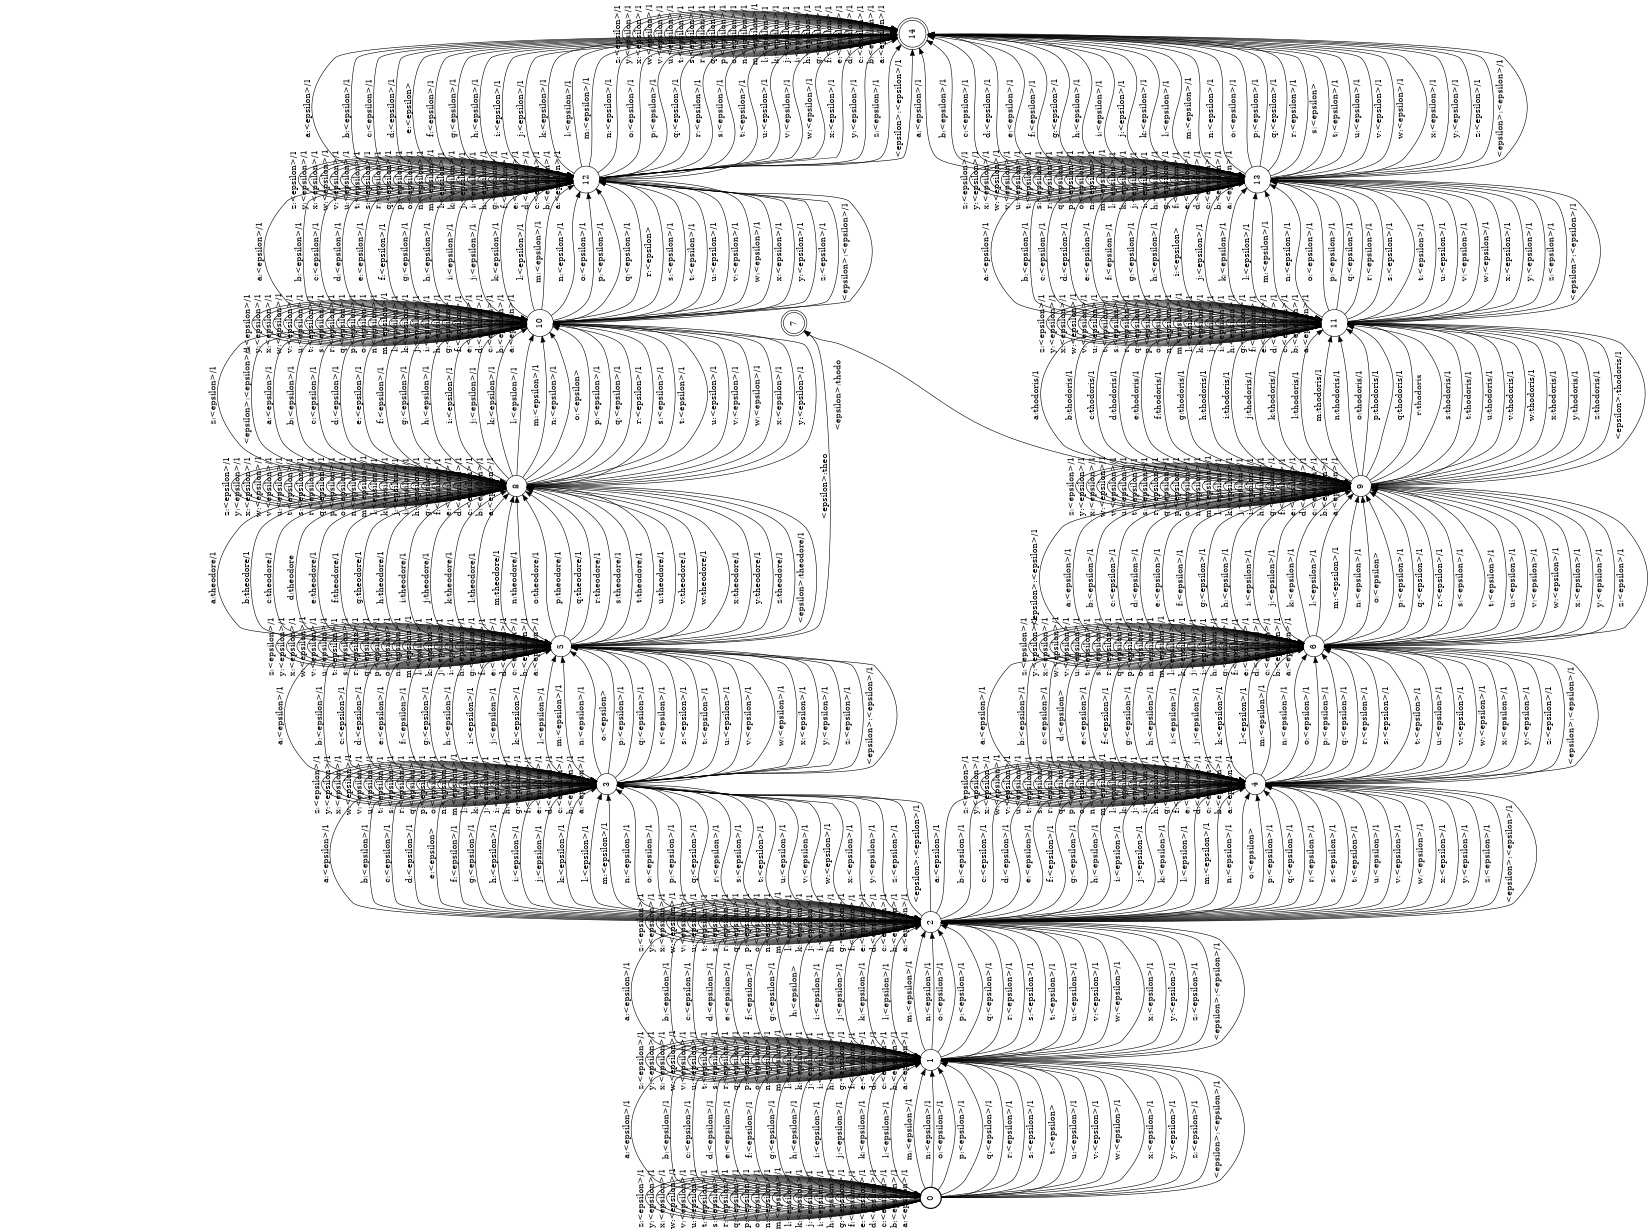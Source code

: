 digraph FST {
rankdir = LR;
size = "8.5,11";
label = "";
center = 1;
orientation = Landscape;
ranksep = "0.4";
nodesep = "0.25";
0 [label = "0", shape = circle, style = bold, fontsize = 14]
	0 -> 1 [label = "a:<epsilon>/1", fontsize = 14];
	0 -> 1 [label = "b:<epsilon>/1", fontsize = 14];
	0 -> 1 [label = "c:<epsilon>/1", fontsize = 14];
	0 -> 1 [label = "d:<epsilon>/1", fontsize = 14];
	0 -> 1 [label = "e:<epsilon>/1", fontsize = 14];
	0 -> 1 [label = "f:<epsilon>/1", fontsize = 14];
	0 -> 1 [label = "g:<epsilon>/1", fontsize = 14];
	0 -> 1 [label = "h:<epsilon>/1", fontsize = 14];
	0 -> 1 [label = "i:<epsilon>/1", fontsize = 14];
	0 -> 1 [label = "j:<epsilon>/1", fontsize = 14];
	0 -> 1 [label = "k:<epsilon>/1", fontsize = 14];
	0 -> 1 [label = "l:<epsilon>/1", fontsize = 14];
	0 -> 1 [label = "m:<epsilon>/1", fontsize = 14];
	0 -> 1 [label = "n:<epsilon>/1", fontsize = 14];
	0 -> 1 [label = "o:<epsilon>/1", fontsize = 14];
	0 -> 1 [label = "p:<epsilon>/1", fontsize = 14];
	0 -> 1 [label = "q:<epsilon>/1", fontsize = 14];
	0 -> 1 [label = "r:<epsilon>/1", fontsize = 14];
	0 -> 1 [label = "s:<epsilon>/1", fontsize = 14];
	0 -> 1 [label = "t:<epsilon>", fontsize = 14];
	0 -> 1 [label = "u:<epsilon>/1", fontsize = 14];
	0 -> 1 [label = "v:<epsilon>/1", fontsize = 14];
	0 -> 1 [label = "w:<epsilon>/1", fontsize = 14];
	0 -> 1 [label = "x:<epsilon>/1", fontsize = 14];
	0 -> 1 [label = "y:<epsilon>/1", fontsize = 14];
	0 -> 1 [label = "z:<epsilon>/1", fontsize = 14];
	0 -> 0 [label = "a:<epsilon>/1", fontsize = 14];
	0 -> 0 [label = "b:<epsilon>/1", fontsize = 14];
	0 -> 0 [label = "c:<epsilon>/1", fontsize = 14];
	0 -> 0 [label = "d:<epsilon>/1", fontsize = 14];
	0 -> 0 [label = "e:<epsilon>/1", fontsize = 14];
	0 -> 0 [label = "f:<epsilon>/1", fontsize = 14];
	0 -> 0 [label = "g:<epsilon>/1", fontsize = 14];
	0 -> 0 [label = "h:<epsilon>/1", fontsize = 14];
	0 -> 0 [label = "i:<epsilon>/1", fontsize = 14];
	0 -> 0 [label = "j:<epsilon>/1", fontsize = 14];
	0 -> 0 [label = "k:<epsilon>/1", fontsize = 14];
	0 -> 0 [label = "l:<epsilon>/1", fontsize = 14];
	0 -> 0 [label = "m:<epsilon>/1", fontsize = 14];
	0 -> 0 [label = "n:<epsilon>/1", fontsize = 14];
	0 -> 0 [label = "o:<epsilon>/1", fontsize = 14];
	0 -> 0 [label = "p:<epsilon>/1", fontsize = 14];
	0 -> 0 [label = "q:<epsilon>/1", fontsize = 14];
	0 -> 0 [label = "r:<epsilon>/1", fontsize = 14];
	0 -> 0 [label = "s:<epsilon>/1", fontsize = 14];
	0 -> 1 [label = "<epsilon>:<epsilon>/1", fontsize = 14];
	0 -> 0 [label = "t:<epsilon>/1", fontsize = 14];
	0 -> 0 [label = "u:<epsilon>/1", fontsize = 14];
	0 -> 0 [label = "v:<epsilon>/1", fontsize = 14];
	0 -> 0 [label = "w:<epsilon>/1", fontsize = 14];
	0 -> 0 [label = "x:<epsilon>/1", fontsize = 14];
	0 -> 0 [label = "y:<epsilon>/1", fontsize = 14];
	0 -> 0 [label = "z:<epsilon>/1", fontsize = 14];
1 [label = "1", shape = circle, style = solid, fontsize = 14]
	1 -> 2 [label = "a:<epsilon>/1", fontsize = 14];
	1 -> 2 [label = "b:<epsilon>/1", fontsize = 14];
	1 -> 2 [label = "c:<epsilon>/1", fontsize = 14];
	1 -> 2 [label = "d:<epsilon>/1", fontsize = 14];
	1 -> 2 [label = "e:<epsilon>/1", fontsize = 14];
	1 -> 2 [label = "f:<epsilon>/1", fontsize = 14];
	1 -> 2 [label = "g:<epsilon>/1", fontsize = 14];
	1 -> 2 [label = "h:<epsilon>", fontsize = 14];
	1 -> 2 [label = "i:<epsilon>/1", fontsize = 14];
	1 -> 2 [label = "j:<epsilon>/1", fontsize = 14];
	1 -> 2 [label = "k:<epsilon>/1", fontsize = 14];
	1 -> 2 [label = "l:<epsilon>/1", fontsize = 14];
	1 -> 2 [label = "m:<epsilon>/1", fontsize = 14];
	1 -> 2 [label = "n:<epsilon>/1", fontsize = 14];
	1 -> 2 [label = "o:<epsilon>/1", fontsize = 14];
	1 -> 2 [label = "p:<epsilon>/1", fontsize = 14];
	1 -> 2 [label = "q:<epsilon>/1", fontsize = 14];
	1 -> 2 [label = "r:<epsilon>/1", fontsize = 14];
	1 -> 2 [label = "s:<epsilon>/1", fontsize = 14];
	1 -> 2 [label = "t:<epsilon>/1", fontsize = 14];
	1 -> 2 [label = "u:<epsilon>/1", fontsize = 14];
	1 -> 2 [label = "v:<epsilon>/1", fontsize = 14];
	1 -> 2 [label = "w:<epsilon>/1", fontsize = 14];
	1 -> 2 [label = "x:<epsilon>/1", fontsize = 14];
	1 -> 2 [label = "y:<epsilon>/1", fontsize = 14];
	1 -> 2 [label = "z:<epsilon>/1", fontsize = 14];
	1 -> 1 [label = "a:<epsilon>/1", fontsize = 14];
	1 -> 1 [label = "b:<epsilon>/1", fontsize = 14];
	1 -> 1 [label = "c:<epsilon>/1", fontsize = 14];
	1 -> 1 [label = "d:<epsilon>/1", fontsize = 14];
	1 -> 1 [label = "e:<epsilon>/1", fontsize = 14];
	1 -> 1 [label = "f:<epsilon>/1", fontsize = 14];
	1 -> 1 [label = "g:<epsilon>/1", fontsize = 14];
	1 -> 2 [label = "<epsilon>:<epsilon>/1", fontsize = 14];
	1 -> 1 [label = "h:<epsilon>/1", fontsize = 14];
	1 -> 1 [label = "i:<epsilon>/1", fontsize = 14];
	1 -> 1 [label = "j:<epsilon>/1", fontsize = 14];
	1 -> 1 [label = "k:<epsilon>/1", fontsize = 14];
	1 -> 1 [label = "l:<epsilon>/1", fontsize = 14];
	1 -> 1 [label = "m:<epsilon>/1", fontsize = 14];
	1 -> 1 [label = "n:<epsilon>/1", fontsize = 14];
	1 -> 1 [label = "o:<epsilon>/1", fontsize = 14];
	1 -> 1 [label = "p:<epsilon>/1", fontsize = 14];
	1 -> 1 [label = "q:<epsilon>/1", fontsize = 14];
	1 -> 1 [label = "r:<epsilon>/1", fontsize = 14];
	1 -> 1 [label = "s:<epsilon>/1", fontsize = 14];
	1 -> 1 [label = "t:<epsilon>/1", fontsize = 14];
	1 -> 1 [label = "u:<epsilon>/1", fontsize = 14];
	1 -> 1 [label = "v:<epsilon>/1", fontsize = 14];
	1 -> 1 [label = "w:<epsilon>/1", fontsize = 14];
	1 -> 1 [label = "x:<epsilon>/1", fontsize = 14];
	1 -> 1 [label = "y:<epsilon>/1", fontsize = 14];
	1 -> 1 [label = "z:<epsilon>/1", fontsize = 14];
2 [label = "2", shape = circle, style = solid, fontsize = 14]
	2 -> 3 [label = "a:<epsilon>/1", fontsize = 14];
	2 -> 4 [label = "a:<epsilon>/1", fontsize = 14];
	2 -> 3 [label = "b:<epsilon>/1", fontsize = 14];
	2 -> 4 [label = "b:<epsilon>/1", fontsize = 14];
	2 -> 3 [label = "c:<epsilon>/1", fontsize = 14];
	2 -> 4 [label = "c:<epsilon>/1", fontsize = 14];
	2 -> 3 [label = "d:<epsilon>/1", fontsize = 14];
	2 -> 4 [label = "d:<epsilon>/1", fontsize = 14];
	2 -> 3 [label = "e:<epsilon>", fontsize = 14];
	2 -> 4 [label = "e:<epsilon>/1", fontsize = 14];
	2 -> 3 [label = "f:<epsilon>/1", fontsize = 14];
	2 -> 4 [label = "f:<epsilon>/1", fontsize = 14];
	2 -> 3 [label = "g:<epsilon>/1", fontsize = 14];
	2 -> 4 [label = "g:<epsilon>/1", fontsize = 14];
	2 -> 3 [label = "h:<epsilon>/1", fontsize = 14];
	2 -> 4 [label = "h:<epsilon>/1", fontsize = 14];
	2 -> 3 [label = "i:<epsilon>/1", fontsize = 14];
	2 -> 4 [label = "i:<epsilon>/1", fontsize = 14];
	2 -> 3 [label = "j:<epsilon>/1", fontsize = 14];
	2 -> 4 [label = "j:<epsilon>/1", fontsize = 14];
	2 -> 3 [label = "k:<epsilon>/1", fontsize = 14];
	2 -> 4 [label = "k:<epsilon>/1", fontsize = 14];
	2 -> 3 [label = "l:<epsilon>/1", fontsize = 14];
	2 -> 4 [label = "l:<epsilon>/1", fontsize = 14];
	2 -> 3 [label = "m:<epsilon>/1", fontsize = 14];
	2 -> 4 [label = "m:<epsilon>/1", fontsize = 14];
	2 -> 3 [label = "n:<epsilon>/1", fontsize = 14];
	2 -> 4 [label = "n:<epsilon>/1", fontsize = 14];
	2 -> 3 [label = "o:<epsilon>/1", fontsize = 14];
	2 -> 4 [label = "o:<epsilon>", fontsize = 14];
	2 -> 3 [label = "p:<epsilon>/1", fontsize = 14];
	2 -> 4 [label = "p:<epsilon>/1", fontsize = 14];
	2 -> 3 [label = "q:<epsilon>/1", fontsize = 14];
	2 -> 4 [label = "q:<epsilon>/1", fontsize = 14];
	2 -> 3 [label = "r:<epsilon>/1", fontsize = 14];
	2 -> 4 [label = "r:<epsilon>/1", fontsize = 14];
	2 -> 3 [label = "s:<epsilon>/1", fontsize = 14];
	2 -> 4 [label = "s:<epsilon>/1", fontsize = 14];
	2 -> 3 [label = "t:<epsilon>/1", fontsize = 14];
	2 -> 4 [label = "t:<epsilon>/1", fontsize = 14];
	2 -> 3 [label = "u:<epsilon>/1", fontsize = 14];
	2 -> 4 [label = "u:<epsilon>/1", fontsize = 14];
	2 -> 3 [label = "v:<epsilon>/1", fontsize = 14];
	2 -> 4 [label = "v:<epsilon>/1", fontsize = 14];
	2 -> 3 [label = "w:<epsilon>/1", fontsize = 14];
	2 -> 4 [label = "w:<epsilon>/1", fontsize = 14];
	2 -> 3 [label = "x:<epsilon>/1", fontsize = 14];
	2 -> 4 [label = "x:<epsilon>/1", fontsize = 14];
	2 -> 3 [label = "y:<epsilon>/1", fontsize = 14];
	2 -> 4 [label = "y:<epsilon>/1", fontsize = 14];
	2 -> 3 [label = "z:<epsilon>/1", fontsize = 14];
	2 -> 4 [label = "z:<epsilon>/1", fontsize = 14];
	2 -> 2 [label = "a:<epsilon>/1", fontsize = 14];
	2 -> 2 [label = "b:<epsilon>/1", fontsize = 14];
	2 -> 2 [label = "c:<epsilon>/1", fontsize = 14];
	2 -> 2 [label = "d:<epsilon>/1", fontsize = 14];
	2 -> 3 [label = "<epsilon>:<epsilon>/1", fontsize = 14];
	2 -> 2 [label = "e:<epsilon>/1", fontsize = 14];
	2 -> 2 [label = "f:<epsilon>/1", fontsize = 14];
	2 -> 2 [label = "g:<epsilon>/1", fontsize = 14];
	2 -> 2 [label = "h:<epsilon>/1", fontsize = 14];
	2 -> 2 [label = "i:<epsilon>/1", fontsize = 14];
	2 -> 2 [label = "j:<epsilon>/1", fontsize = 14];
	2 -> 2 [label = "k:<epsilon>/1", fontsize = 14];
	2 -> 2 [label = "l:<epsilon>/1", fontsize = 14];
	2 -> 2 [label = "m:<epsilon>/1", fontsize = 14];
	2 -> 2 [label = "n:<epsilon>/1", fontsize = 14];
	2 -> 4 [label = "<epsilon>:<epsilon>/1", fontsize = 14];
	2 -> 2 [label = "o:<epsilon>/1", fontsize = 14];
	2 -> 2 [label = "p:<epsilon>/1", fontsize = 14];
	2 -> 2 [label = "q:<epsilon>/1", fontsize = 14];
	2 -> 2 [label = "r:<epsilon>/1", fontsize = 14];
	2 -> 2 [label = "s:<epsilon>/1", fontsize = 14];
	2 -> 2 [label = "t:<epsilon>/1", fontsize = 14];
	2 -> 2 [label = "u:<epsilon>/1", fontsize = 14];
	2 -> 2 [label = "v:<epsilon>/1", fontsize = 14];
	2 -> 2 [label = "w:<epsilon>/1", fontsize = 14];
	2 -> 2 [label = "x:<epsilon>/1", fontsize = 14];
	2 -> 2 [label = "y:<epsilon>/1", fontsize = 14];
	2 -> 2 [label = "z:<epsilon>/1", fontsize = 14];
3 [label = "3", shape = circle, style = solid, fontsize = 14]
	3 -> 5 [label = "a:<epsilon>/1", fontsize = 14];
	3 -> 5 [label = "b:<epsilon>/1", fontsize = 14];
	3 -> 5 [label = "c:<epsilon>/1", fontsize = 14];
	3 -> 5 [label = "d:<epsilon>/1", fontsize = 14];
	3 -> 5 [label = "e:<epsilon>/1", fontsize = 14];
	3 -> 5 [label = "f:<epsilon>/1", fontsize = 14];
	3 -> 5 [label = "g:<epsilon>/1", fontsize = 14];
	3 -> 5 [label = "h:<epsilon>/1", fontsize = 14];
	3 -> 5 [label = "i:<epsilon>/1", fontsize = 14];
	3 -> 5 [label = "j:<epsilon>/1", fontsize = 14];
	3 -> 5 [label = "k:<epsilon>/1", fontsize = 14];
	3 -> 5 [label = "l:<epsilon>/1", fontsize = 14];
	3 -> 5 [label = "m:<epsilon>/1", fontsize = 14];
	3 -> 5 [label = "n:<epsilon>/1", fontsize = 14];
	3 -> 5 [label = "o:<epsilon>", fontsize = 14];
	3 -> 5 [label = "p:<epsilon>/1", fontsize = 14];
	3 -> 5 [label = "q:<epsilon>/1", fontsize = 14];
	3 -> 5 [label = "r:<epsilon>/1", fontsize = 14];
	3 -> 5 [label = "s:<epsilon>/1", fontsize = 14];
	3 -> 5 [label = "t:<epsilon>/1", fontsize = 14];
	3 -> 5 [label = "u:<epsilon>/1", fontsize = 14];
	3 -> 5 [label = "v:<epsilon>/1", fontsize = 14];
	3 -> 5 [label = "w:<epsilon>/1", fontsize = 14];
	3 -> 5 [label = "x:<epsilon>/1", fontsize = 14];
	3 -> 5 [label = "y:<epsilon>/1", fontsize = 14];
	3 -> 5 [label = "z:<epsilon>/1", fontsize = 14];
	3 -> 3 [label = "a:<epsilon>/1", fontsize = 14];
	3 -> 3 [label = "b:<epsilon>/1", fontsize = 14];
	3 -> 3 [label = "c:<epsilon>/1", fontsize = 14];
	3 -> 3 [label = "d:<epsilon>/1", fontsize = 14];
	3 -> 3 [label = "e:<epsilon>/1", fontsize = 14];
	3 -> 3 [label = "f:<epsilon>/1", fontsize = 14];
	3 -> 3 [label = "g:<epsilon>/1", fontsize = 14];
	3 -> 3 [label = "h:<epsilon>/1", fontsize = 14];
	3 -> 3 [label = "i:<epsilon>/1", fontsize = 14];
	3 -> 3 [label = "j:<epsilon>/1", fontsize = 14];
	3 -> 3 [label = "k:<epsilon>/1", fontsize = 14];
	3 -> 3 [label = "l:<epsilon>/1", fontsize = 14];
	3 -> 3 [label = "m:<epsilon>/1", fontsize = 14];
	3 -> 3 [label = "n:<epsilon>/1", fontsize = 14];
	3 -> 5 [label = "<epsilon>:<epsilon>/1", fontsize = 14];
	3 -> 3 [label = "o:<epsilon>/1", fontsize = 14];
	3 -> 3 [label = "p:<epsilon>/1", fontsize = 14];
	3 -> 3 [label = "q:<epsilon>/1", fontsize = 14];
	3 -> 3 [label = "r:<epsilon>/1", fontsize = 14];
	3 -> 3 [label = "s:<epsilon>/1", fontsize = 14];
	3 -> 3 [label = "t:<epsilon>/1", fontsize = 14];
	3 -> 3 [label = "u:<epsilon>/1", fontsize = 14];
	3 -> 3 [label = "v:<epsilon>/1", fontsize = 14];
	3 -> 3 [label = "w:<epsilon>/1", fontsize = 14];
	3 -> 3 [label = "x:<epsilon>/1", fontsize = 14];
	3 -> 3 [label = "y:<epsilon>/1", fontsize = 14];
	3 -> 3 [label = "z:<epsilon>/1", fontsize = 14];
4 [label = "4", shape = circle, style = solid, fontsize = 14]
	4 -> 6 [label = "a:<epsilon>/1", fontsize = 14];
	4 -> 6 [label = "b:<epsilon>/1", fontsize = 14];
	4 -> 6 [label = "c:<epsilon>/1", fontsize = 14];
	4 -> 6 [label = "d:<epsilon>", fontsize = 14];
	4 -> 6 [label = "e:<epsilon>/1", fontsize = 14];
	4 -> 6 [label = "f:<epsilon>/1", fontsize = 14];
	4 -> 6 [label = "g:<epsilon>/1", fontsize = 14];
	4 -> 6 [label = "h:<epsilon>/1", fontsize = 14];
	4 -> 6 [label = "i:<epsilon>/1", fontsize = 14];
	4 -> 6 [label = "j:<epsilon>/1", fontsize = 14];
	4 -> 6 [label = "k:<epsilon>/1", fontsize = 14];
	4 -> 6 [label = "l:<epsilon>/1", fontsize = 14];
	4 -> 6 [label = "m:<epsilon>/1", fontsize = 14];
	4 -> 6 [label = "n:<epsilon>/1", fontsize = 14];
	4 -> 6 [label = "o:<epsilon>/1", fontsize = 14];
	4 -> 6 [label = "p:<epsilon>/1", fontsize = 14];
	4 -> 6 [label = "q:<epsilon>/1", fontsize = 14];
	4 -> 6 [label = "r:<epsilon>/1", fontsize = 14];
	4 -> 6 [label = "s:<epsilon>/1", fontsize = 14];
	4 -> 6 [label = "t:<epsilon>/1", fontsize = 14];
	4 -> 6 [label = "u:<epsilon>/1", fontsize = 14];
	4 -> 6 [label = "v:<epsilon>/1", fontsize = 14];
	4 -> 6 [label = "w:<epsilon>/1", fontsize = 14];
	4 -> 6 [label = "x:<epsilon>/1", fontsize = 14];
	4 -> 6 [label = "y:<epsilon>/1", fontsize = 14];
	4 -> 6 [label = "z:<epsilon>/1", fontsize = 14];
	4 -> 4 [label = "a:<epsilon>/1", fontsize = 14];
	4 -> 4 [label = "b:<epsilon>/1", fontsize = 14];
	4 -> 4 [label = "c:<epsilon>/1", fontsize = 14];
	4 -> 6 [label = "<epsilon>:<epsilon>/1", fontsize = 14];
	4 -> 4 [label = "d:<epsilon>/1", fontsize = 14];
	4 -> 4 [label = "e:<epsilon>/1", fontsize = 14];
	4 -> 4 [label = "f:<epsilon>/1", fontsize = 14];
	4 -> 4 [label = "g:<epsilon>/1", fontsize = 14];
	4 -> 4 [label = "h:<epsilon>/1", fontsize = 14];
	4 -> 4 [label = "i:<epsilon>/1", fontsize = 14];
	4 -> 4 [label = "j:<epsilon>/1", fontsize = 14];
	4 -> 4 [label = "k:<epsilon>/1", fontsize = 14];
	4 -> 4 [label = "l:<epsilon>/1", fontsize = 14];
	4 -> 4 [label = "m:<epsilon>/1", fontsize = 14];
	4 -> 4 [label = "n:<epsilon>/1", fontsize = 14];
	4 -> 4 [label = "o:<epsilon>/1", fontsize = 14];
	4 -> 4 [label = "p:<epsilon>/1", fontsize = 14];
	4 -> 4 [label = "q:<epsilon>/1", fontsize = 14];
	4 -> 4 [label = "r:<epsilon>/1", fontsize = 14];
	4 -> 4 [label = "s:<epsilon>/1", fontsize = 14];
	4 -> 4 [label = "t:<epsilon>/1", fontsize = 14];
	4 -> 4 [label = "u:<epsilon>/1", fontsize = 14];
	4 -> 4 [label = "v:<epsilon>/1", fontsize = 14];
	4 -> 4 [label = "w:<epsilon>/1", fontsize = 14];
	4 -> 4 [label = "x:<epsilon>/1", fontsize = 14];
	4 -> 4 [label = "y:<epsilon>/1", fontsize = 14];
	4 -> 4 [label = "z:<epsilon>/1", fontsize = 14];
5 [label = "5", shape = circle, style = solid, fontsize = 14]
	5 -> 7 [label = "<epsilon>:theo", fontsize = 14];
	5 -> 8 [label = "a:theodore/1", fontsize = 14];
	5 -> 8 [label = "b:theodore/1", fontsize = 14];
	5 -> 8 [label = "c:theodore/1", fontsize = 14];
	5 -> 8 [label = "d:theodore", fontsize = 14];
	5 -> 8 [label = "e:theodore/1", fontsize = 14];
	5 -> 8 [label = "f:theodore/1", fontsize = 14];
	5 -> 8 [label = "g:theodore/1", fontsize = 14];
	5 -> 8 [label = "h:theodore/1", fontsize = 14];
	5 -> 8 [label = "i:theodore/1", fontsize = 14];
	5 -> 8 [label = "j:theodore/1", fontsize = 14];
	5 -> 8 [label = "k:theodore/1", fontsize = 14];
	5 -> 8 [label = "l:theodore/1", fontsize = 14];
	5 -> 8 [label = "m:theodore/1", fontsize = 14];
	5 -> 8 [label = "n:theodore/1", fontsize = 14];
	5 -> 8 [label = "o:theodore/1", fontsize = 14];
	5 -> 8 [label = "p:theodore/1", fontsize = 14];
	5 -> 8 [label = "q:theodore/1", fontsize = 14];
	5 -> 8 [label = "r:theodore/1", fontsize = 14];
	5 -> 8 [label = "s:theodore/1", fontsize = 14];
	5 -> 8 [label = "t:theodore/1", fontsize = 14];
	5 -> 8 [label = "u:theodore/1", fontsize = 14];
	5 -> 8 [label = "v:theodore/1", fontsize = 14];
	5 -> 8 [label = "w:theodore/1", fontsize = 14];
	5 -> 8 [label = "x:theodore/1", fontsize = 14];
	5 -> 8 [label = "y:theodore/1", fontsize = 14];
	5 -> 8 [label = "z:theodore/1", fontsize = 14];
	5 -> 5 [label = "a:<epsilon>/1", fontsize = 14];
	5 -> 5 [label = "b:<epsilon>/1", fontsize = 14];
	5 -> 5 [label = "c:<epsilon>/1", fontsize = 14];
	5 -> 8 [label = "<epsilon>:theodore/1", fontsize = 14];
	5 -> 5 [label = "d:<epsilon>/1", fontsize = 14];
	5 -> 5 [label = "e:<epsilon>/1", fontsize = 14];
	5 -> 5 [label = "f:<epsilon>/1", fontsize = 14];
	5 -> 5 [label = "g:<epsilon>/1", fontsize = 14];
	5 -> 5 [label = "h:<epsilon>/1", fontsize = 14];
	5 -> 5 [label = "i:<epsilon>/1", fontsize = 14];
	5 -> 5 [label = "j:<epsilon>/1", fontsize = 14];
	5 -> 5 [label = "k:<epsilon>/1", fontsize = 14];
	5 -> 5 [label = "l:<epsilon>/1", fontsize = 14];
	5 -> 5 [label = "m:<epsilon>/1", fontsize = 14];
	5 -> 5 [label = "n:<epsilon>/1", fontsize = 14];
	5 -> 5 [label = "o:<epsilon>/1", fontsize = 14];
	5 -> 5 [label = "p:<epsilon>/1", fontsize = 14];
	5 -> 5 [label = "q:<epsilon>/1", fontsize = 14];
	5 -> 5 [label = "r:<epsilon>/1", fontsize = 14];
	5 -> 5 [label = "s:<epsilon>/1", fontsize = 14];
	5 -> 5 [label = "t:<epsilon>/1", fontsize = 14];
	5 -> 5 [label = "u:<epsilon>/1", fontsize = 14];
	5 -> 5 [label = "v:<epsilon>/1", fontsize = 14];
	5 -> 5 [label = "w:<epsilon>/1", fontsize = 14];
	5 -> 5 [label = "x:<epsilon>/1", fontsize = 14];
	5 -> 5 [label = "y:<epsilon>/1", fontsize = 14];
	5 -> 5 [label = "z:<epsilon>/1", fontsize = 14];
6 [label = "6", shape = circle, style = solid, fontsize = 14]
	6 -> 9 [label = "a:<epsilon>/1", fontsize = 14];
	6 -> 9 [label = "b:<epsilon>/1", fontsize = 14];
	6 -> 9 [label = "c:<epsilon>/1", fontsize = 14];
	6 -> 9 [label = "d:<epsilon>/1", fontsize = 14];
	6 -> 9 [label = "e:<epsilon>/1", fontsize = 14];
	6 -> 9 [label = "f:<epsilon>/1", fontsize = 14];
	6 -> 9 [label = "g:<epsilon>/1", fontsize = 14];
	6 -> 9 [label = "h:<epsilon>/1", fontsize = 14];
	6 -> 9 [label = "i:<epsilon>/1", fontsize = 14];
	6 -> 9 [label = "j:<epsilon>/1", fontsize = 14];
	6 -> 9 [label = "k:<epsilon>/1", fontsize = 14];
	6 -> 9 [label = "l:<epsilon>/1", fontsize = 14];
	6 -> 9 [label = "m:<epsilon>/1", fontsize = 14];
	6 -> 9 [label = "n:<epsilon>/1", fontsize = 14];
	6 -> 9 [label = "o:<epsilon>", fontsize = 14];
	6 -> 9 [label = "p:<epsilon>/1", fontsize = 14];
	6 -> 9 [label = "q:<epsilon>/1", fontsize = 14];
	6 -> 9 [label = "r:<epsilon>/1", fontsize = 14];
	6 -> 9 [label = "s:<epsilon>/1", fontsize = 14];
	6 -> 9 [label = "t:<epsilon>/1", fontsize = 14];
	6 -> 9 [label = "u:<epsilon>/1", fontsize = 14];
	6 -> 9 [label = "v:<epsilon>/1", fontsize = 14];
	6 -> 9 [label = "w:<epsilon>/1", fontsize = 14];
	6 -> 9 [label = "x:<epsilon>/1", fontsize = 14];
	6 -> 9 [label = "y:<epsilon>/1", fontsize = 14];
	6 -> 9 [label = "z:<epsilon>/1", fontsize = 14];
	6 -> 6 [label = "a:<epsilon>/1", fontsize = 14];
	6 -> 6 [label = "b:<epsilon>/1", fontsize = 14];
	6 -> 6 [label = "c:<epsilon>/1", fontsize = 14];
	6 -> 6 [label = "d:<epsilon>/1", fontsize = 14];
	6 -> 6 [label = "e:<epsilon>/1", fontsize = 14];
	6 -> 6 [label = "f:<epsilon>/1", fontsize = 14];
	6 -> 6 [label = "g:<epsilon>/1", fontsize = 14];
	6 -> 6 [label = "h:<epsilon>/1", fontsize = 14];
	6 -> 6 [label = "i:<epsilon>/1", fontsize = 14];
	6 -> 6 [label = "j:<epsilon>/1", fontsize = 14];
	6 -> 6 [label = "k:<epsilon>/1", fontsize = 14];
	6 -> 6 [label = "l:<epsilon>/1", fontsize = 14];
	6 -> 6 [label = "m:<epsilon>/1", fontsize = 14];
	6 -> 6 [label = "n:<epsilon>/1", fontsize = 14];
	6 -> 9 [label = "<epsilon>:<epsilon>/1", fontsize = 14];
	6 -> 6 [label = "o:<epsilon>/1", fontsize = 14];
	6 -> 6 [label = "p:<epsilon>/1", fontsize = 14];
	6 -> 6 [label = "q:<epsilon>/1", fontsize = 14];
	6 -> 6 [label = "r:<epsilon>/1", fontsize = 14];
	6 -> 6 [label = "s:<epsilon>/1", fontsize = 14];
	6 -> 6 [label = "t:<epsilon>/1", fontsize = 14];
	6 -> 6 [label = "u:<epsilon>/1", fontsize = 14];
	6 -> 6 [label = "v:<epsilon>/1", fontsize = 14];
	6 -> 6 [label = "w:<epsilon>/1", fontsize = 14];
	6 -> 6 [label = "x:<epsilon>/1", fontsize = 14];
	6 -> 6 [label = "y:<epsilon>/1", fontsize = 14];
	6 -> 6 [label = "z:<epsilon>/1", fontsize = 14];
7 [label = "7", shape = doublecircle, style = solid, fontsize = 14]
8 [label = "8", shape = circle, style = solid, fontsize = 14]
	8 -> 10 [label = "a:<epsilon>/1", fontsize = 14];
	8 -> 10 [label = "b:<epsilon>/1", fontsize = 14];
	8 -> 10 [label = "c:<epsilon>/1", fontsize = 14];
	8 -> 10 [label = "d:<epsilon>/1", fontsize = 14];
	8 -> 10 [label = "e:<epsilon>/1", fontsize = 14];
	8 -> 10 [label = "f:<epsilon>/1", fontsize = 14];
	8 -> 10 [label = "g:<epsilon>/1", fontsize = 14];
	8 -> 10 [label = "h:<epsilon>/1", fontsize = 14];
	8 -> 10 [label = "i:<epsilon>/1", fontsize = 14];
	8 -> 10 [label = "j:<epsilon>/1", fontsize = 14];
	8 -> 10 [label = "k:<epsilon>/1", fontsize = 14];
	8 -> 10 [label = "l:<epsilon>/1", fontsize = 14];
	8 -> 10 [label = "m:<epsilon>/1", fontsize = 14];
	8 -> 10 [label = "n:<epsilon>/1", fontsize = 14];
	8 -> 10 [label = "o:<epsilon>", fontsize = 14];
	8 -> 10 [label = "p:<epsilon>/1", fontsize = 14];
	8 -> 10 [label = "q:<epsilon>/1", fontsize = 14];
	8 -> 10 [label = "r:<epsilon>/1", fontsize = 14];
	8 -> 10 [label = "s:<epsilon>/1", fontsize = 14];
	8 -> 10 [label = "t:<epsilon>/1", fontsize = 14];
	8 -> 10 [label = "u:<epsilon>/1", fontsize = 14];
	8 -> 10 [label = "v:<epsilon>/1", fontsize = 14];
	8 -> 10 [label = "w:<epsilon>/1", fontsize = 14];
	8 -> 10 [label = "x:<epsilon>/1", fontsize = 14];
	8 -> 10 [label = "y:<epsilon>/1", fontsize = 14];
	8 -> 10 [label = "z:<epsilon>/1", fontsize = 14];
	8 -> 8 [label = "a:<epsilon>/1", fontsize = 14];
	8 -> 8 [label = "b:<epsilon>/1", fontsize = 14];
	8 -> 8 [label = "c:<epsilon>/1", fontsize = 14];
	8 -> 8 [label = "d:<epsilon>/1", fontsize = 14];
	8 -> 8 [label = "e:<epsilon>/1", fontsize = 14];
	8 -> 8 [label = "f:<epsilon>/1", fontsize = 14];
	8 -> 8 [label = "g:<epsilon>/1", fontsize = 14];
	8 -> 8 [label = "h:<epsilon>/1", fontsize = 14];
	8 -> 8 [label = "i:<epsilon>/1", fontsize = 14];
	8 -> 8 [label = "j:<epsilon>/1", fontsize = 14];
	8 -> 8 [label = "k:<epsilon>/1", fontsize = 14];
	8 -> 8 [label = "l:<epsilon>/1", fontsize = 14];
	8 -> 8 [label = "m:<epsilon>/1", fontsize = 14];
	8 -> 8 [label = "n:<epsilon>/1", fontsize = 14];
	8 -> 10 [label = "<epsilon>:<epsilon>/1", fontsize = 14];
	8 -> 8 [label = "o:<epsilon>/1", fontsize = 14];
	8 -> 8 [label = "p:<epsilon>/1", fontsize = 14];
	8 -> 8 [label = "q:<epsilon>/1", fontsize = 14];
	8 -> 8 [label = "r:<epsilon>/1", fontsize = 14];
	8 -> 8 [label = "s:<epsilon>/1", fontsize = 14];
	8 -> 8 [label = "t:<epsilon>/1", fontsize = 14];
	8 -> 8 [label = "u:<epsilon>/1", fontsize = 14];
	8 -> 8 [label = "v:<epsilon>/1", fontsize = 14];
	8 -> 8 [label = "w:<epsilon>/1", fontsize = 14];
	8 -> 8 [label = "x:<epsilon>/1", fontsize = 14];
	8 -> 8 [label = "y:<epsilon>/1", fontsize = 14];
	8 -> 8 [label = "z:<epsilon>/1", fontsize = 14];
9 [label = "9", shape = circle, style = solid, fontsize = 14]
	9 -> 7 [label = "<epsilon>:thodo", fontsize = 14];
	9 -> 11 [label = "a:thodoris/1", fontsize = 14];
	9 -> 11 [label = "b:thodoris/1", fontsize = 14];
	9 -> 11 [label = "c:thodoris/1", fontsize = 14];
	9 -> 11 [label = "d:thodoris/1", fontsize = 14];
	9 -> 11 [label = "e:thodoris/1", fontsize = 14];
	9 -> 11 [label = "f:thodoris/1", fontsize = 14];
	9 -> 11 [label = "g:thodoris/1", fontsize = 14];
	9 -> 11 [label = "h:thodoris/1", fontsize = 14];
	9 -> 11 [label = "i:thodoris/1", fontsize = 14];
	9 -> 11 [label = "j:thodoris/1", fontsize = 14];
	9 -> 11 [label = "k:thodoris/1", fontsize = 14];
	9 -> 11 [label = "l:thodoris/1", fontsize = 14];
	9 -> 11 [label = "m:thodoris/1", fontsize = 14];
	9 -> 11 [label = "n:thodoris/1", fontsize = 14];
	9 -> 11 [label = "o:thodoris/1", fontsize = 14];
	9 -> 11 [label = "p:thodoris/1", fontsize = 14];
	9 -> 11 [label = "q:thodoris/1", fontsize = 14];
	9 -> 11 [label = "r:thodoris", fontsize = 14];
	9 -> 11 [label = "s:thodoris/1", fontsize = 14];
	9 -> 11 [label = "t:thodoris/1", fontsize = 14];
	9 -> 11 [label = "u:thodoris/1", fontsize = 14];
	9 -> 11 [label = "v:thodoris/1", fontsize = 14];
	9 -> 11 [label = "w:thodoris/1", fontsize = 14];
	9 -> 11 [label = "x:thodoris/1", fontsize = 14];
	9 -> 11 [label = "y:thodoris/1", fontsize = 14];
	9 -> 11 [label = "z:thodoris/1", fontsize = 14];
	9 -> 9 [label = "a:<epsilon>/1", fontsize = 14];
	9 -> 9 [label = "b:<epsilon>/1", fontsize = 14];
	9 -> 9 [label = "c:<epsilon>/1", fontsize = 14];
	9 -> 9 [label = "d:<epsilon>/1", fontsize = 14];
	9 -> 9 [label = "e:<epsilon>/1", fontsize = 14];
	9 -> 9 [label = "f:<epsilon>/1", fontsize = 14];
	9 -> 9 [label = "g:<epsilon>/1", fontsize = 14];
	9 -> 9 [label = "h:<epsilon>/1", fontsize = 14];
	9 -> 9 [label = "i:<epsilon>/1", fontsize = 14];
	9 -> 9 [label = "j:<epsilon>/1", fontsize = 14];
	9 -> 9 [label = "k:<epsilon>/1", fontsize = 14];
	9 -> 9 [label = "l:<epsilon>/1", fontsize = 14];
	9 -> 9 [label = "m:<epsilon>/1", fontsize = 14];
	9 -> 9 [label = "n:<epsilon>/1", fontsize = 14];
	9 -> 9 [label = "o:<epsilon>/1", fontsize = 14];
	9 -> 9 [label = "p:<epsilon>/1", fontsize = 14];
	9 -> 9 [label = "q:<epsilon>/1", fontsize = 14];
	9 -> 11 [label = "<epsilon>:thodoris/1", fontsize = 14];
	9 -> 9 [label = "r:<epsilon>/1", fontsize = 14];
	9 -> 9 [label = "s:<epsilon>/1", fontsize = 14];
	9 -> 9 [label = "t:<epsilon>/1", fontsize = 14];
	9 -> 9 [label = "u:<epsilon>/1", fontsize = 14];
	9 -> 9 [label = "v:<epsilon>/1", fontsize = 14];
	9 -> 9 [label = "w:<epsilon>/1", fontsize = 14];
	9 -> 9 [label = "x:<epsilon>/1", fontsize = 14];
	9 -> 9 [label = "y:<epsilon>/1", fontsize = 14];
	9 -> 9 [label = "z:<epsilon>/1", fontsize = 14];
10 [label = "10", shape = circle, style = solid, fontsize = 14]
	10 -> 12 [label = "a:<epsilon>/1", fontsize = 14];
	10 -> 12 [label = "b:<epsilon>/1", fontsize = 14];
	10 -> 12 [label = "c:<epsilon>/1", fontsize = 14];
	10 -> 12 [label = "d:<epsilon>/1", fontsize = 14];
	10 -> 12 [label = "e:<epsilon>/1", fontsize = 14];
	10 -> 12 [label = "f:<epsilon>/1", fontsize = 14];
	10 -> 12 [label = "g:<epsilon>/1", fontsize = 14];
	10 -> 12 [label = "h:<epsilon>/1", fontsize = 14];
	10 -> 12 [label = "i:<epsilon>/1", fontsize = 14];
	10 -> 12 [label = "j:<epsilon>/1", fontsize = 14];
	10 -> 12 [label = "k:<epsilon>/1", fontsize = 14];
	10 -> 12 [label = "l:<epsilon>/1", fontsize = 14];
	10 -> 12 [label = "m:<epsilon>/1", fontsize = 14];
	10 -> 12 [label = "n:<epsilon>/1", fontsize = 14];
	10 -> 12 [label = "o:<epsilon>/1", fontsize = 14];
	10 -> 12 [label = "p:<epsilon>/1", fontsize = 14];
	10 -> 12 [label = "q:<epsilon>/1", fontsize = 14];
	10 -> 12 [label = "r:<epsilon>", fontsize = 14];
	10 -> 12 [label = "s:<epsilon>/1", fontsize = 14];
	10 -> 12 [label = "t:<epsilon>/1", fontsize = 14];
	10 -> 12 [label = "u:<epsilon>/1", fontsize = 14];
	10 -> 12 [label = "v:<epsilon>/1", fontsize = 14];
	10 -> 12 [label = "w:<epsilon>/1", fontsize = 14];
	10 -> 12 [label = "x:<epsilon>/1", fontsize = 14];
	10 -> 12 [label = "y:<epsilon>/1", fontsize = 14];
	10 -> 12 [label = "z:<epsilon>/1", fontsize = 14];
	10 -> 10 [label = "a:<epsilon>/1", fontsize = 14];
	10 -> 10 [label = "b:<epsilon>/1", fontsize = 14];
	10 -> 10 [label = "c:<epsilon>/1", fontsize = 14];
	10 -> 10 [label = "d:<epsilon>/1", fontsize = 14];
	10 -> 10 [label = "e:<epsilon>/1", fontsize = 14];
	10 -> 10 [label = "f:<epsilon>/1", fontsize = 14];
	10 -> 10 [label = "g:<epsilon>/1", fontsize = 14];
	10 -> 10 [label = "h:<epsilon>/1", fontsize = 14];
	10 -> 10 [label = "i:<epsilon>/1", fontsize = 14];
	10 -> 10 [label = "j:<epsilon>/1", fontsize = 14];
	10 -> 10 [label = "k:<epsilon>/1", fontsize = 14];
	10 -> 10 [label = "l:<epsilon>/1", fontsize = 14];
	10 -> 10 [label = "m:<epsilon>/1", fontsize = 14];
	10 -> 10 [label = "n:<epsilon>/1", fontsize = 14];
	10 -> 10 [label = "o:<epsilon>/1", fontsize = 14];
	10 -> 10 [label = "p:<epsilon>/1", fontsize = 14];
	10 -> 10 [label = "q:<epsilon>/1", fontsize = 14];
	10 -> 12 [label = "<epsilon>:<epsilon>/1", fontsize = 14];
	10 -> 10 [label = "r:<epsilon>/1", fontsize = 14];
	10 -> 10 [label = "s:<epsilon>/1", fontsize = 14];
	10 -> 10 [label = "t:<epsilon>/1", fontsize = 14];
	10 -> 10 [label = "u:<epsilon>/1", fontsize = 14];
	10 -> 10 [label = "v:<epsilon>/1", fontsize = 14];
	10 -> 10 [label = "w:<epsilon>/1", fontsize = 14];
	10 -> 10 [label = "x:<epsilon>/1", fontsize = 14];
	10 -> 10 [label = "y:<epsilon>/1", fontsize = 14];
	10 -> 10 [label = "z:<epsilon>/1", fontsize = 14];
11 [label = "11", shape = circle, style = solid, fontsize = 14]
	11 -> 13 [label = "a:<epsilon>/1", fontsize = 14];
	11 -> 13 [label = "b:<epsilon>/1", fontsize = 14];
	11 -> 13 [label = "c:<epsilon>/1", fontsize = 14];
	11 -> 13 [label = "d:<epsilon>/1", fontsize = 14];
	11 -> 13 [label = "e:<epsilon>/1", fontsize = 14];
	11 -> 13 [label = "f:<epsilon>/1", fontsize = 14];
	11 -> 13 [label = "g:<epsilon>/1", fontsize = 14];
	11 -> 13 [label = "h:<epsilon>/1", fontsize = 14];
	11 -> 13 [label = "i:<epsilon>", fontsize = 14];
	11 -> 13 [label = "j:<epsilon>/1", fontsize = 14];
	11 -> 13 [label = "k:<epsilon>/1", fontsize = 14];
	11 -> 13 [label = "l:<epsilon>/1", fontsize = 14];
	11 -> 13 [label = "m:<epsilon>/1", fontsize = 14];
	11 -> 13 [label = "n:<epsilon>/1", fontsize = 14];
	11 -> 13 [label = "o:<epsilon>/1", fontsize = 14];
	11 -> 13 [label = "p:<epsilon>/1", fontsize = 14];
	11 -> 13 [label = "q:<epsilon>/1", fontsize = 14];
	11 -> 13 [label = "r:<epsilon>/1", fontsize = 14];
	11 -> 13 [label = "s:<epsilon>/1", fontsize = 14];
	11 -> 13 [label = "t:<epsilon>/1", fontsize = 14];
	11 -> 13 [label = "u:<epsilon>/1", fontsize = 14];
	11 -> 13 [label = "v:<epsilon>/1", fontsize = 14];
	11 -> 13 [label = "w:<epsilon>/1", fontsize = 14];
	11 -> 13 [label = "x:<epsilon>/1", fontsize = 14];
	11 -> 13 [label = "y:<epsilon>/1", fontsize = 14];
	11 -> 13 [label = "z:<epsilon>/1", fontsize = 14];
	11 -> 11 [label = "a:<epsilon>/1", fontsize = 14];
	11 -> 11 [label = "b:<epsilon>/1", fontsize = 14];
	11 -> 11 [label = "c:<epsilon>/1", fontsize = 14];
	11 -> 11 [label = "d:<epsilon>/1", fontsize = 14];
	11 -> 11 [label = "e:<epsilon>/1", fontsize = 14];
	11 -> 11 [label = "f:<epsilon>/1", fontsize = 14];
	11 -> 11 [label = "g:<epsilon>/1", fontsize = 14];
	11 -> 11 [label = "h:<epsilon>/1", fontsize = 14];
	11 -> 13 [label = "<epsilon>:<epsilon>/1", fontsize = 14];
	11 -> 11 [label = "i:<epsilon>/1", fontsize = 14];
	11 -> 11 [label = "j:<epsilon>/1", fontsize = 14];
	11 -> 11 [label = "k:<epsilon>/1", fontsize = 14];
	11 -> 11 [label = "l:<epsilon>/1", fontsize = 14];
	11 -> 11 [label = "m:<epsilon>/1", fontsize = 14];
	11 -> 11 [label = "n:<epsilon>/1", fontsize = 14];
	11 -> 11 [label = "o:<epsilon>/1", fontsize = 14];
	11 -> 11 [label = "p:<epsilon>/1", fontsize = 14];
	11 -> 11 [label = "q:<epsilon>/1", fontsize = 14];
	11 -> 11 [label = "r:<epsilon>/1", fontsize = 14];
	11 -> 11 [label = "s:<epsilon>/1", fontsize = 14];
	11 -> 11 [label = "t:<epsilon>/1", fontsize = 14];
	11 -> 11 [label = "u:<epsilon>/1", fontsize = 14];
	11 -> 11 [label = "v:<epsilon>/1", fontsize = 14];
	11 -> 11 [label = "w:<epsilon>/1", fontsize = 14];
	11 -> 11 [label = "x:<epsilon>/1", fontsize = 14];
	11 -> 11 [label = "y:<epsilon>/1", fontsize = 14];
	11 -> 11 [label = "z:<epsilon>/1", fontsize = 14];
12 [label = "12", shape = circle, style = solid, fontsize = 14]
	12 -> 14 [label = "a:<epsilon>/1", fontsize = 14];
	12 -> 14 [label = "b:<epsilon>/1", fontsize = 14];
	12 -> 14 [label = "c:<epsilon>/1", fontsize = 14];
	12 -> 14 [label = "d:<epsilon>/1", fontsize = 14];
	12 -> 14 [label = "e:<epsilon>", fontsize = 14];
	12 -> 14 [label = "f:<epsilon>/1", fontsize = 14];
	12 -> 14 [label = "g:<epsilon>/1", fontsize = 14];
	12 -> 14 [label = "h:<epsilon>/1", fontsize = 14];
	12 -> 14 [label = "i:<epsilon>/1", fontsize = 14];
	12 -> 14 [label = "j:<epsilon>/1", fontsize = 14];
	12 -> 14 [label = "k:<epsilon>/1", fontsize = 14];
	12 -> 14 [label = "l:<epsilon>/1", fontsize = 14];
	12 -> 14 [label = "m:<epsilon>/1", fontsize = 14];
	12 -> 14 [label = "n:<epsilon>/1", fontsize = 14];
	12 -> 14 [label = "o:<epsilon>/1", fontsize = 14];
	12 -> 14 [label = "p:<epsilon>/1", fontsize = 14];
	12 -> 14 [label = "q:<epsilon>/1", fontsize = 14];
	12 -> 14 [label = "r:<epsilon>/1", fontsize = 14];
	12 -> 14 [label = "s:<epsilon>/1", fontsize = 14];
	12 -> 14 [label = "t:<epsilon>/1", fontsize = 14];
	12 -> 14 [label = "u:<epsilon>/1", fontsize = 14];
	12 -> 14 [label = "v:<epsilon>/1", fontsize = 14];
	12 -> 14 [label = "w:<epsilon>/1", fontsize = 14];
	12 -> 14 [label = "x:<epsilon>/1", fontsize = 14];
	12 -> 14 [label = "y:<epsilon>/1", fontsize = 14];
	12 -> 14 [label = "z:<epsilon>/1", fontsize = 14];
	12 -> 12 [label = "a:<epsilon>/1", fontsize = 14];
	12 -> 12 [label = "b:<epsilon>/1", fontsize = 14];
	12 -> 12 [label = "c:<epsilon>/1", fontsize = 14];
	12 -> 12 [label = "d:<epsilon>/1", fontsize = 14];
	12 -> 14 [label = "<epsilon>:<epsilon>/1", fontsize = 14];
	12 -> 12 [label = "e:<epsilon>/1", fontsize = 14];
	12 -> 12 [label = "f:<epsilon>/1", fontsize = 14];
	12 -> 12 [label = "g:<epsilon>/1", fontsize = 14];
	12 -> 12 [label = "h:<epsilon>/1", fontsize = 14];
	12 -> 12 [label = "i:<epsilon>/1", fontsize = 14];
	12 -> 12 [label = "j:<epsilon>/1", fontsize = 14];
	12 -> 12 [label = "k:<epsilon>/1", fontsize = 14];
	12 -> 12 [label = "l:<epsilon>/1", fontsize = 14];
	12 -> 12 [label = "m:<epsilon>/1", fontsize = 14];
	12 -> 12 [label = "n:<epsilon>/1", fontsize = 14];
	12 -> 12 [label = "o:<epsilon>/1", fontsize = 14];
	12 -> 12 [label = "p:<epsilon>/1", fontsize = 14];
	12 -> 12 [label = "q:<epsilon>/1", fontsize = 14];
	12 -> 12 [label = "r:<epsilon>/1", fontsize = 14];
	12 -> 12 [label = "s:<epsilon>/1", fontsize = 14];
	12 -> 12 [label = "t:<epsilon>/1", fontsize = 14];
	12 -> 12 [label = "u:<epsilon>/1", fontsize = 14];
	12 -> 12 [label = "v:<epsilon>/1", fontsize = 14];
	12 -> 12 [label = "w:<epsilon>/1", fontsize = 14];
	12 -> 12 [label = "x:<epsilon>/1", fontsize = 14];
	12 -> 12 [label = "y:<epsilon>/1", fontsize = 14];
	12 -> 12 [label = "z:<epsilon>/1", fontsize = 14];
13 [label = "13", shape = circle, style = solid, fontsize = 14]
	13 -> 14 [label = "a:<epsilon>/1", fontsize = 14];
	13 -> 14 [label = "b:<epsilon>/1", fontsize = 14];
	13 -> 14 [label = "c:<epsilon>/1", fontsize = 14];
	13 -> 14 [label = "d:<epsilon>/1", fontsize = 14];
	13 -> 14 [label = "e:<epsilon>/1", fontsize = 14];
	13 -> 14 [label = "f:<epsilon>/1", fontsize = 14];
	13 -> 14 [label = "g:<epsilon>/1", fontsize = 14];
	13 -> 14 [label = "h:<epsilon>/1", fontsize = 14];
	13 -> 14 [label = "i:<epsilon>/1", fontsize = 14];
	13 -> 14 [label = "j:<epsilon>/1", fontsize = 14];
	13 -> 14 [label = "k:<epsilon>/1", fontsize = 14];
	13 -> 14 [label = "l:<epsilon>/1", fontsize = 14];
	13 -> 14 [label = "m:<epsilon>/1", fontsize = 14];
	13 -> 14 [label = "n:<epsilon>/1", fontsize = 14];
	13 -> 14 [label = "o:<epsilon>/1", fontsize = 14];
	13 -> 14 [label = "p:<epsilon>/1", fontsize = 14];
	13 -> 14 [label = "q:<epsilon>/1", fontsize = 14];
	13 -> 14 [label = "r:<epsilon>/1", fontsize = 14];
	13 -> 14 [label = "s:<epsilon>", fontsize = 14];
	13 -> 14 [label = "t:<epsilon>/1", fontsize = 14];
	13 -> 14 [label = "u:<epsilon>/1", fontsize = 14];
	13 -> 14 [label = "v:<epsilon>/1", fontsize = 14];
	13 -> 14 [label = "w:<epsilon>/1", fontsize = 14];
	13 -> 14 [label = "x:<epsilon>/1", fontsize = 14];
	13 -> 14 [label = "y:<epsilon>/1", fontsize = 14];
	13 -> 14 [label = "z:<epsilon>/1", fontsize = 14];
	13 -> 13 [label = "a:<epsilon>/1", fontsize = 14];
	13 -> 13 [label = "b:<epsilon>/1", fontsize = 14];
	13 -> 13 [label = "c:<epsilon>/1", fontsize = 14];
	13 -> 13 [label = "d:<epsilon>/1", fontsize = 14];
	13 -> 13 [label = "e:<epsilon>/1", fontsize = 14];
	13 -> 13 [label = "f:<epsilon>/1", fontsize = 14];
	13 -> 13 [label = "g:<epsilon>/1", fontsize = 14];
	13 -> 13 [label = "h:<epsilon>/1", fontsize = 14];
	13 -> 13 [label = "i:<epsilon>/1", fontsize = 14];
	13 -> 13 [label = "j:<epsilon>/1", fontsize = 14];
	13 -> 13 [label = "k:<epsilon>/1", fontsize = 14];
	13 -> 13 [label = "l:<epsilon>/1", fontsize = 14];
	13 -> 13 [label = "m:<epsilon>/1", fontsize = 14];
	13 -> 13 [label = "n:<epsilon>/1", fontsize = 14];
	13 -> 13 [label = "o:<epsilon>/1", fontsize = 14];
	13 -> 13 [label = "p:<epsilon>/1", fontsize = 14];
	13 -> 13 [label = "q:<epsilon>/1", fontsize = 14];
	13 -> 13 [label = "r:<epsilon>/1", fontsize = 14];
	13 -> 14 [label = "<epsilon>:<epsilon>/1", fontsize = 14];
	13 -> 13 [label = "s:<epsilon>/1", fontsize = 14];
	13 -> 13 [label = "t:<epsilon>/1", fontsize = 14];
	13 -> 13 [label = "u:<epsilon>/1", fontsize = 14];
	13 -> 13 [label = "v:<epsilon>/1", fontsize = 14];
	13 -> 13 [label = "w:<epsilon>/1", fontsize = 14];
	13 -> 13 [label = "x:<epsilon>/1", fontsize = 14];
	13 -> 13 [label = "y:<epsilon>/1", fontsize = 14];
	13 -> 13 [label = "z:<epsilon>/1", fontsize = 14];
14 [label = "14", shape = doublecircle, style = solid, fontsize = 14]
	14 -> 14 [label = "a:<epsilon>/1", fontsize = 14];
	14 -> 14 [label = "b:<epsilon>/1", fontsize = 14];
	14 -> 14 [label = "c:<epsilon>/1", fontsize = 14];
	14 -> 14 [label = "d:<epsilon>/1", fontsize = 14];
	14 -> 14 [label = "e:<epsilon>/1", fontsize = 14];
	14 -> 14 [label = "f:<epsilon>/1", fontsize = 14];
	14 -> 14 [label = "g:<epsilon>/1", fontsize = 14];
	14 -> 14 [label = "h:<epsilon>/1", fontsize = 14];
	14 -> 14 [label = "i:<epsilon>/1", fontsize = 14];
	14 -> 14 [label = "j:<epsilon>/1", fontsize = 14];
	14 -> 14 [label = "k:<epsilon>/1", fontsize = 14];
	14 -> 14 [label = "l:<epsilon>/1", fontsize = 14];
	14 -> 14 [label = "m:<epsilon>/1", fontsize = 14];
	14 -> 14 [label = "n:<epsilon>/1", fontsize = 14];
	14 -> 14 [label = "o:<epsilon>/1", fontsize = 14];
	14 -> 14 [label = "p:<epsilon>/1", fontsize = 14];
	14 -> 14 [label = "q:<epsilon>/1", fontsize = 14];
	14 -> 14 [label = "r:<epsilon>/1", fontsize = 14];
	14 -> 14 [label = "s:<epsilon>/1", fontsize = 14];
	14 -> 14 [label = "t:<epsilon>/1", fontsize = 14];
	14 -> 14 [label = "u:<epsilon>/1", fontsize = 14];
	14 -> 14 [label = "v:<epsilon>/1", fontsize = 14];
	14 -> 14 [label = "w:<epsilon>/1", fontsize = 14];
	14 -> 14 [label = "x:<epsilon>/1", fontsize = 14];
	14 -> 14 [label = "y:<epsilon>/1", fontsize = 14];
	14 -> 14 [label = "z:<epsilon>/1", fontsize = 14];
}
